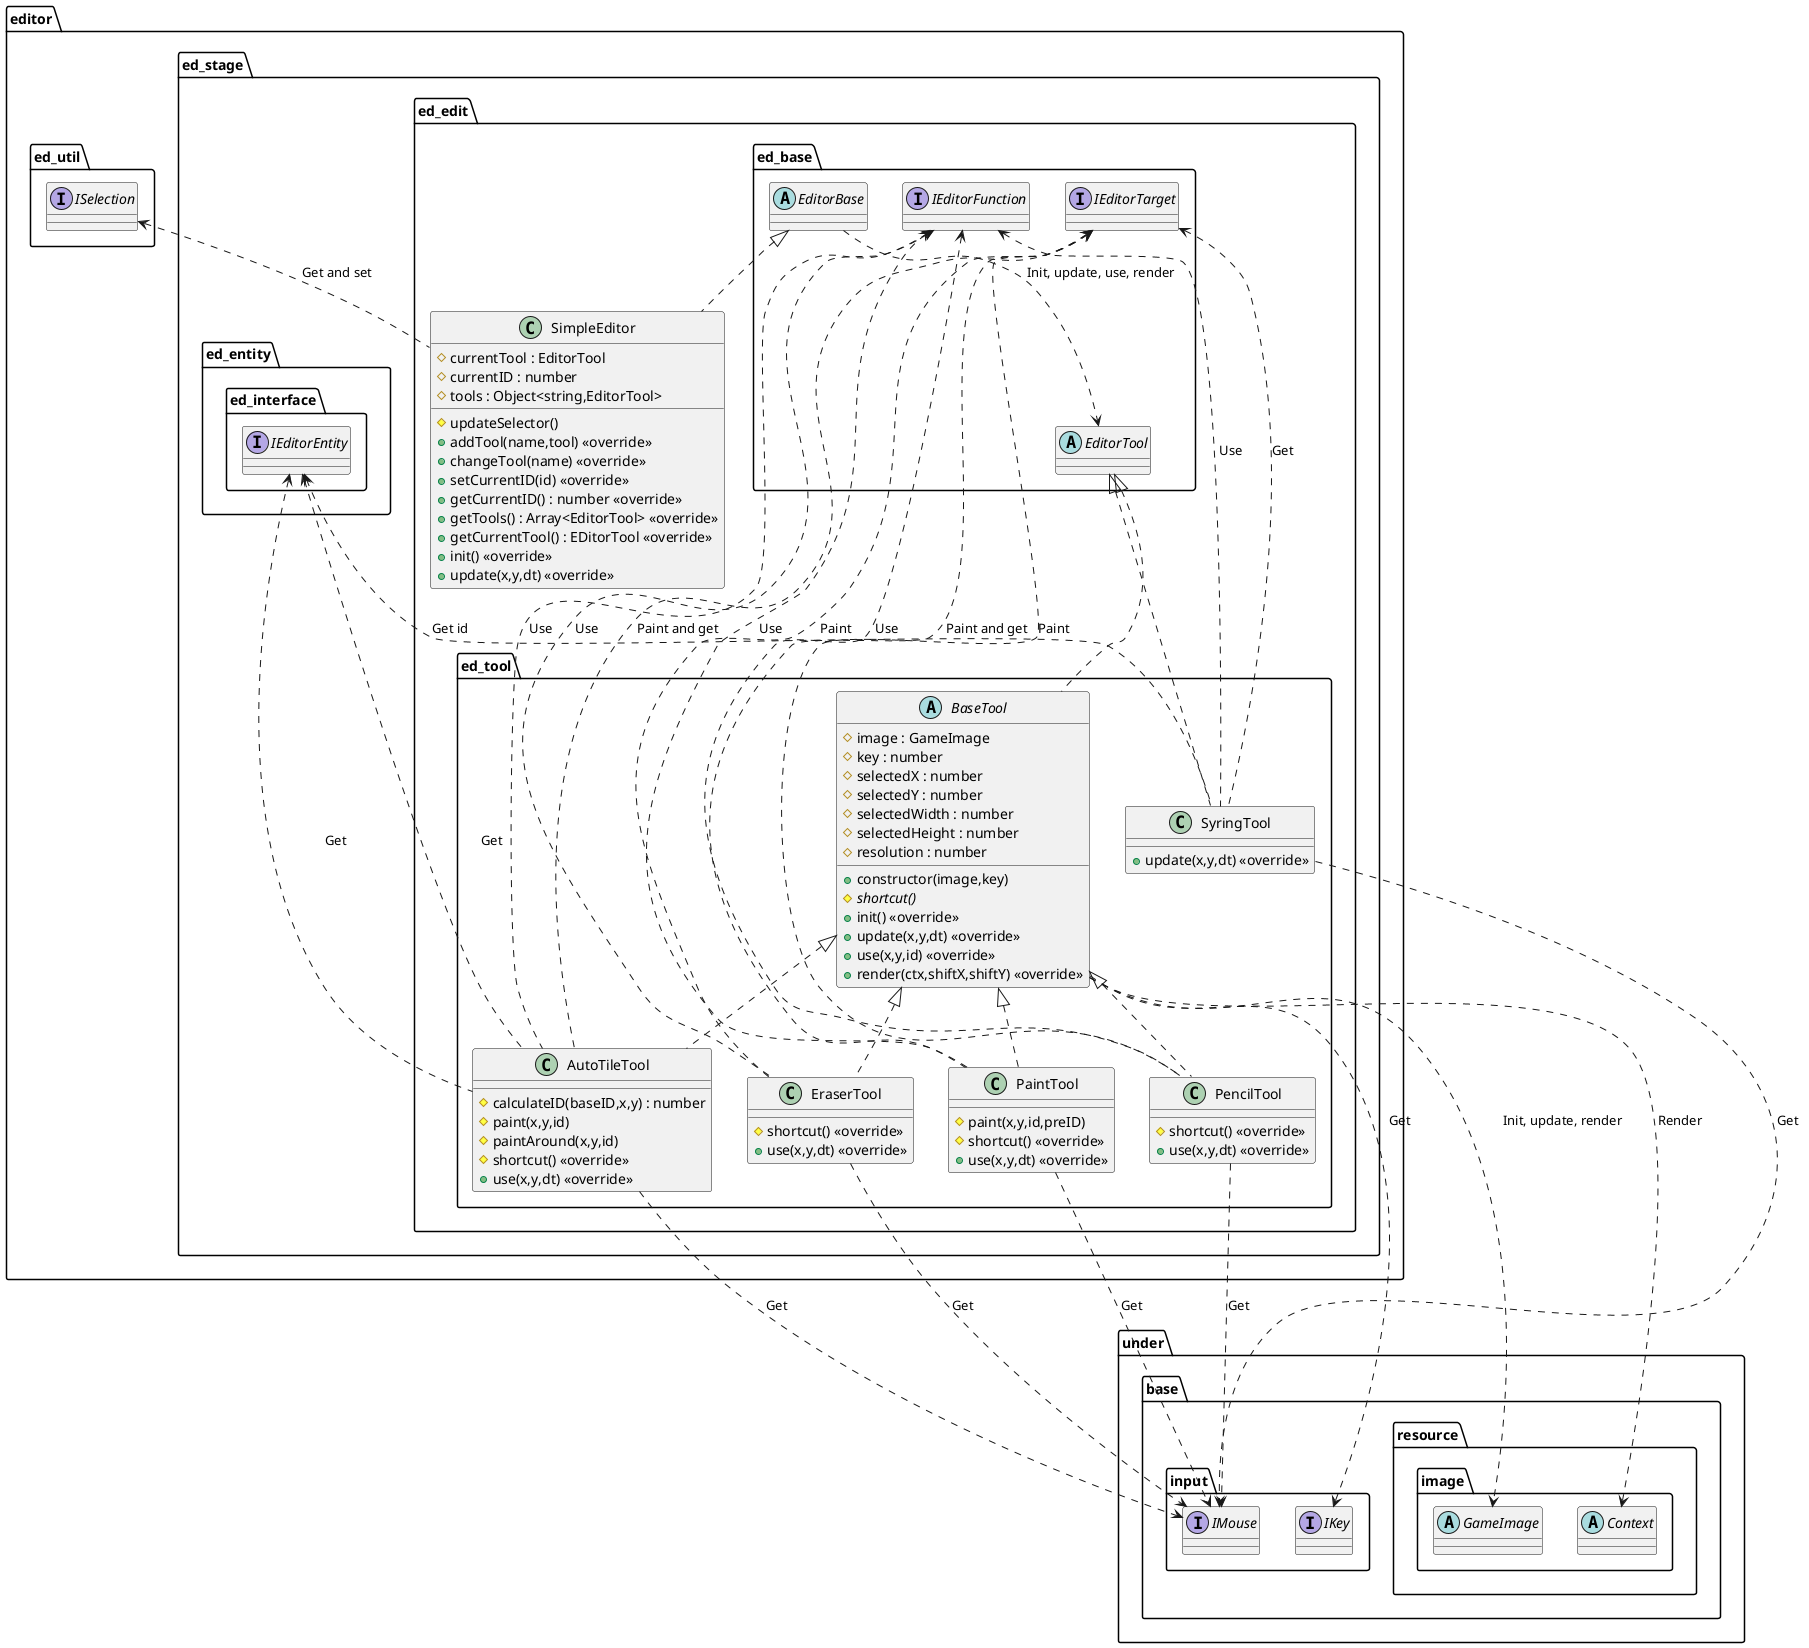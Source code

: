 @startuml EditorEdit

package editor {
    package ed_stage {
        package ed_edit {
            package ed_tool {
                abstract BaseTool {
                    +constructor(image,key)
                    #image : GameImage
                    #key : number
                    #selectedX : number
                    #selectedY : number
                    #selectedWidth : number
                    #selectedHeight : number
                    #resolution : number
                    {abstract} #shortcut()
                    +init() <<override>>
                    +update(x,y,dt) <<override>>
                    +use(x,y,id) <<override>>
                    +render(ctx,shiftX,shiftY) <<override>>
                }
                class PencilTool {
                    #shortcut() <<override>>
                    +use(x,y,dt) <<override>>
                }
                class EraserTool {
                    #shortcut() <<override>>
                    +use(x,y,dt) <<override>>
                }
                class SyringTool {
                    +update(x,y,dt) <<override>>
                }
                class PaintTool {
                    #paint(x,y,id,preID)
                    #shortcut() <<override>>
                    +use(x,y,dt) <<override>>
                }
                class AutoTileTool {
                    #calculateID(baseID,x,y) : number
                    #paint(x,y,id)
                    #paintAround(x,y,id)
                    #shortcut() <<override>>
                    +use(x,y,dt) <<override>>
                }
            }
            class SimpleEditor {
                #currentTool : EditorTool
                #currentID : number
                #tools : Object<string,EditorTool>
                #updateSelector()
                +addTool(name,tool) <<override>>
                +changeTool(name) <<override>>
                +setCurrentID(id) <<override>>
                +getCurrentID() : number <<override>>
                +getTools() : Array<EditorTool> <<override>>
                +getCurrentTool() : EDitorTool <<override>>
                +init() <<override>>
                +update(x,y,dt) <<override>>
            }
        }
    }
}

package under {
    package base {
        package input {
            interface IKey
            interface IMouse
        }
        package resource {
            package image {
                abstract Context
                abstract GameImage
            }
        }
    }
}
package editor {
    package ed_stage {
        package ed_edit {
            package ed_base {
                abstract EditorBase
                abstract EditorTool
                interface IEditorFunction
                interface IEditorTarget
            }
        }
        package ed_entity {
            package ed_interface {
                interface IEditorEntity
            }
        }
    }
    package ed_util {
        interface ISelection
    }
}

EditorBase ..> EditorTool : Init, update, use, render

IKey <.. BaseTool : Get
BaseTool ..> Context : Render
BaseTool ..> GameImage : Init, update, render

PencilTool ..> IMouse : Get
IEditorFunction <.. PencilTool : Use
IEditorTarget <.. PencilTool : Paint

EraserTool ..> IMouse : Get
IEditorFunction <.. EraserTool : Use
IEditorTarget <.. EraserTool : Paint

SyringTool ..> IMouse : Get
IEditorFunction <.. SyringTool : Use
IEditorTarget <.. SyringTool : Get
IEditorEntity <.. SyringTool : Get id

PaintTool ..> IMouse : Get
IEditorFunction <.. PaintTool : Use
IEditorTarget <.. PaintTool : Paint and get
IEditorEntity <.. AutoTileTool : Get

AutoTileTool ..> IMouse : Get
IEditorFunction <.. AutoTileTool : Use
IEditorTarget <.. AutoTileTool : Paint and get
IEditorEntity <.. AutoTileTool : Get

ISelection <.. SimpleEditor : Get and set

EditorBase <|.. SimpleEditor

EditorTool <|.. BaseTool
BaseTool <|.. PencilTool
BaseTool <|.. EraserTool
EditorTool <|.. SyringTool
BaseTool <|.. PaintTool
BaseTool <|.. AutoTileTool

@enduml
